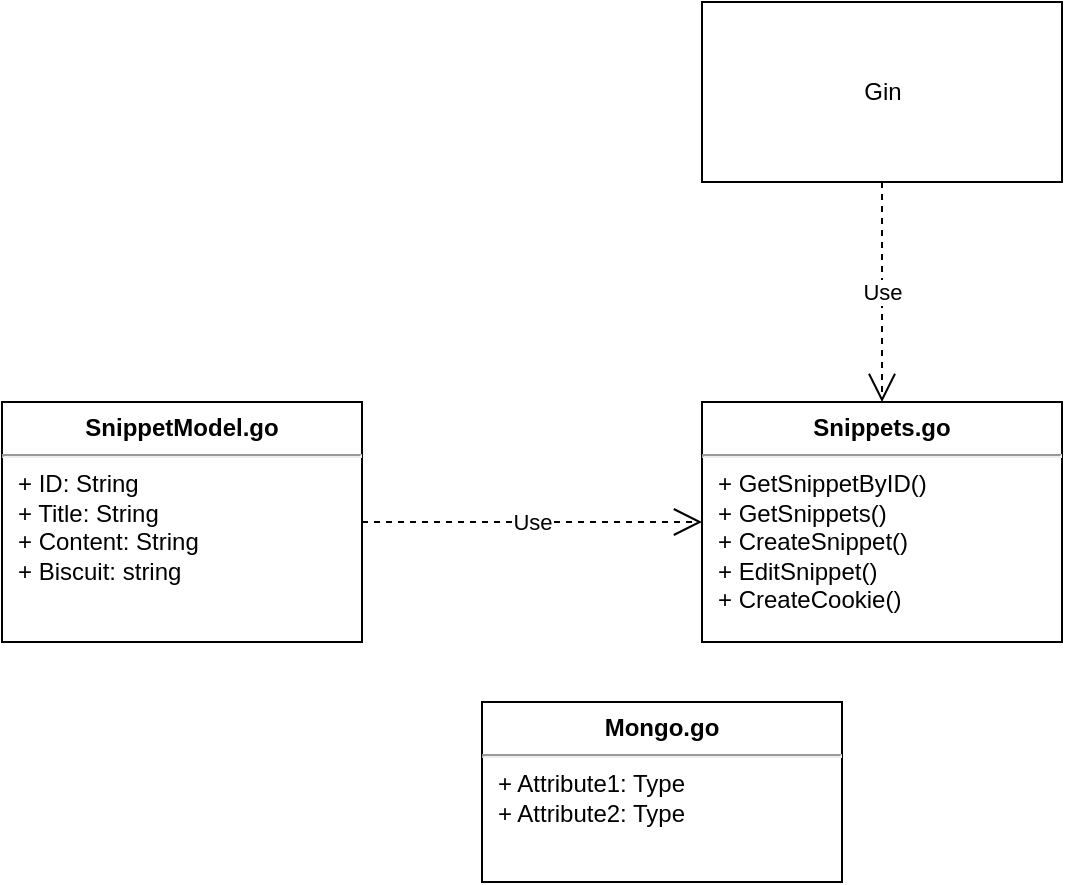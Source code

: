<mxfile version="16.5.1" type="device"><diagram id="C5RBs43oDa-KdzZeNtuy" name="Page-1"><mxGraphModel dx="1929" dy="865" grid="1" gridSize="10" guides="1" tooltips="1" connect="1" arrows="1" fold="1" page="1" pageScale="1" pageWidth="827" pageHeight="1169" math="0" shadow="0"><root><mxCell id="WIyWlLk6GJQsqaUBKTNV-0"/><mxCell id="WIyWlLk6GJQsqaUBKTNV-1" parent="WIyWlLk6GJQsqaUBKTNV-0"/><mxCell id="O4IVRO32b6xhU946CEQI-0" value="&lt;p style=&quot;margin: 0px ; margin-top: 6px ; text-align: center&quot;&gt;&lt;b&gt;Snippets.go&lt;/b&gt;&lt;/p&gt;&lt;hr&gt;&lt;p style=&quot;margin: 0px ; margin-left: 8px&quot;&gt;+ GetSnippetByID()&lt;/p&gt;&lt;p style=&quot;margin: 0px ; margin-left: 8px&quot;&gt;+ GetSnippets()&lt;/p&gt;&lt;p style=&quot;margin: 0px ; margin-left: 8px&quot;&gt;+ CreateSnippet()&lt;/p&gt;&lt;p style=&quot;margin: 0px ; margin-left: 8px&quot;&gt;+ EditSnippet()&lt;/p&gt;&lt;p style=&quot;margin: 0px ; margin-left: 8px&quot;&gt;+ CreateCookie()&lt;/p&gt;" style="align=left;overflow=fill;html=1;dropTarget=0;" vertex="1" parent="WIyWlLk6GJQsqaUBKTNV-1"><mxGeometry x="110" y="330" width="180" height="120" as="geometry"/></mxCell><mxCell id="O4IVRO32b6xhU946CEQI-2" value="Gin" style="html=1;dropTarget=0;" vertex="1" parent="WIyWlLk6GJQsqaUBKTNV-1"><mxGeometry x="110" y="130" width="180" height="90" as="geometry"/></mxCell><mxCell id="O4IVRO32b6xhU946CEQI-7" value="&lt;p style=&quot;margin: 0px ; margin-top: 6px ; text-align: center&quot;&gt;&lt;b&gt;SnippetModel.go&lt;/b&gt;&lt;/p&gt;&lt;hr&gt;&lt;p style=&quot;margin: 0px ; margin-left: 8px&quot;&gt;+ ID: String&lt;br&gt;+ Title: String&lt;/p&gt;&lt;p style=&quot;margin: 0px ; margin-left: 8px&quot;&gt;+ Content: String&lt;/p&gt;&lt;p style=&quot;margin: 0px ; margin-left: 8px&quot;&gt;+ Biscuit: string&lt;/p&gt;" style="align=left;overflow=fill;html=1;dropTarget=0;" vertex="1" parent="WIyWlLk6GJQsqaUBKTNV-1"><mxGeometry x="-240" y="330" width="180" height="120" as="geometry"/></mxCell><mxCell id="O4IVRO32b6xhU946CEQI-9" value="Use" style="endArrow=open;endSize=12;dashed=1;html=1;rounded=0;entryX=0;entryY=0.5;entryDx=0;entryDy=0;exitX=1;exitY=0.5;exitDx=0;exitDy=0;" edge="1" parent="WIyWlLk6GJQsqaUBKTNV-1" source="O4IVRO32b6xhU946CEQI-7" target="O4IVRO32b6xhU946CEQI-0"><mxGeometry width="160" relative="1" as="geometry"><mxPoint x="-100" y="450" as="sourcePoint"/><mxPoint x="10" y="340" as="targetPoint"/></mxGeometry></mxCell><mxCell id="O4IVRO32b6xhU946CEQI-10" value="Use" style="endArrow=open;endSize=12;dashed=1;html=1;rounded=0;exitX=0.5;exitY=1;exitDx=0;exitDy=0;entryX=0.5;entryY=0;entryDx=0;entryDy=0;" edge="1" parent="WIyWlLk6GJQsqaUBKTNV-1" source="O4IVRO32b6xhU946CEQI-2" target="O4IVRO32b6xhU946CEQI-0"><mxGeometry width="160" relative="1" as="geometry"><mxPoint x="200" y="230" as="sourcePoint"/><mxPoint x="60" y="450" as="targetPoint"/></mxGeometry></mxCell><mxCell id="O4IVRO32b6xhU946CEQI-11" value="&lt;p style=&quot;margin: 0px ; margin-top: 6px ; text-align: center&quot;&gt;&lt;b&gt;Mongo.go&lt;/b&gt;&lt;/p&gt;&lt;hr&gt;&lt;p style=&quot;margin: 0px ; margin-left: 8px&quot;&gt;+ Attribute1: Type&lt;br&gt;+ Attribute2: Type&lt;/p&gt;" style="align=left;overflow=fill;html=1;dropTarget=0;" vertex="1" parent="WIyWlLk6GJQsqaUBKTNV-1"><mxGeometry y="480" width="180" height="90" as="geometry"/></mxCell></root></mxGraphModel></diagram></mxfile>